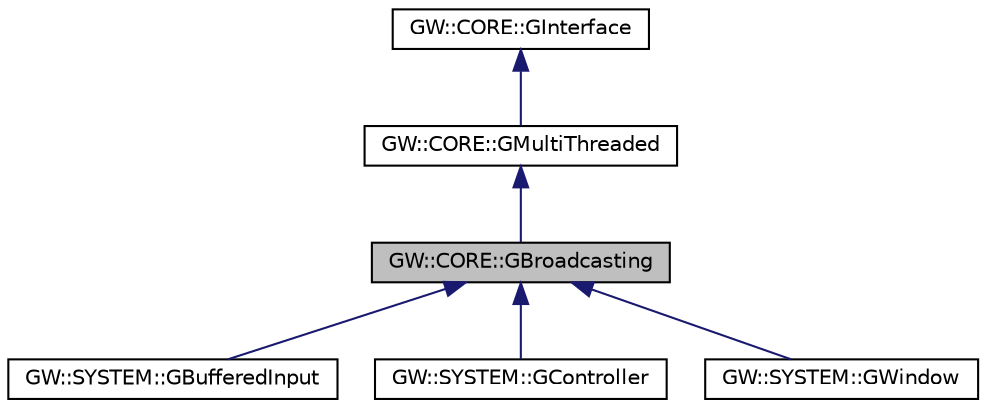 digraph "GW::CORE::GBroadcasting"
{
 // LATEX_PDF_SIZE
  edge [fontname="Helvetica",fontsize="10",labelfontname="Helvetica",labelfontsize="10"];
  node [fontname="Helvetica",fontsize="10",shape=record];
  Node0 [label="GW::CORE::GBroadcasting",height=0.2,width=0.4,color="black", fillcolor="grey75", style="filled", fontcolor="black",tooltip="The GBroadcasting Interface is capable of registering & deregistering GListener interfaces."];
  Node1 -> Node0 [dir="back",color="midnightblue",fontsize="10",style="solid",fontname="Helvetica"];
  Node1 [label="GW::CORE::GMultiThreaded",height=0.2,width=0.4,color="black", fillcolor="white", style="filled",URL="$classGW_1_1CORE_1_1GMultiThreaded.html",tooltip="This interface is only used to label and query interfaces which promise to 100% internally support th..."];
  Node2 -> Node1 [dir="back",color="midnightblue",fontsize="10",style="solid",fontname="Helvetica"];
  Node2 [label="GW::CORE::GInterface",height=0.2,width=0.4,color="black", fillcolor="white", style="filled",URL="$classGW_1_1CORE_1_1GInterface.html",tooltip="Base interface all Gateware interfaces must support at a minimum."];
  Node0 -> Node3 [dir="back",color="midnightblue",fontsize="10",style="solid",fontname="Helvetica"];
  Node3 [label="GW::SYSTEM::GBufferedInput",height=0.2,width=0.4,color="black", fillcolor="white", style="filled",URL="$classGW_1_1SYSTEM_1_1GBufferedInput.html",tooltip="A Multi-threaded buffered input library."];
  Node0 -> Node4 [dir="back",color="midnightblue",fontsize="10",style="solid",fontname="Helvetica"];
  Node4 [label="GW::SYSTEM::GController",height=0.2,width=0.4,color="black", fillcolor="white", style="filled",URL="$classGW_1_1SYSTEM_1_1GController.html",tooltip="A multi-threaded controller input library."];
  Node0 -> Node5 [dir="back",color="midnightblue",fontsize="10",style="solid",fontname="Helvetica"];
  Node5 [label="GW::SYSTEM::GWindow",height=0.2,width=0.4,color="black", fillcolor="white", style="filled",URL="$classGW_1_1SYSTEM_1_1GWindow.html",tooltip="A thread-safe window creation and management library."];
}
